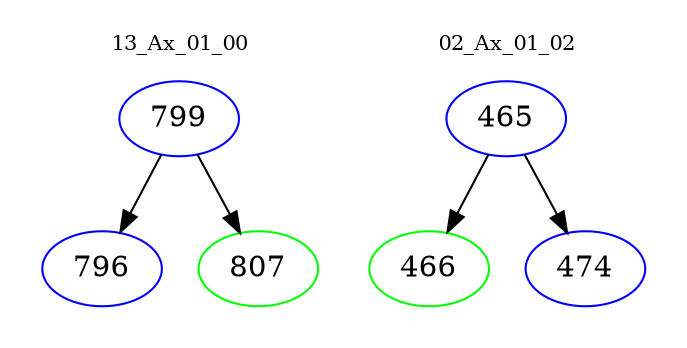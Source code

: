 digraph{
subgraph cluster_0 {
color = white
label = "13_Ax_01_00";
fontsize=10;
T0_799 [label="799", color="blue"]
T0_799 -> T0_796 [color="black"]
T0_796 [label="796", color="blue"]
T0_799 -> T0_807 [color="black"]
T0_807 [label="807", color="green"]
}
subgraph cluster_1 {
color = white
label = "02_Ax_01_02";
fontsize=10;
T1_465 [label="465", color="blue"]
T1_465 -> T1_466 [color="black"]
T1_466 [label="466", color="green"]
T1_465 -> T1_474 [color="black"]
T1_474 [label="474", color="blue"]
}
}
